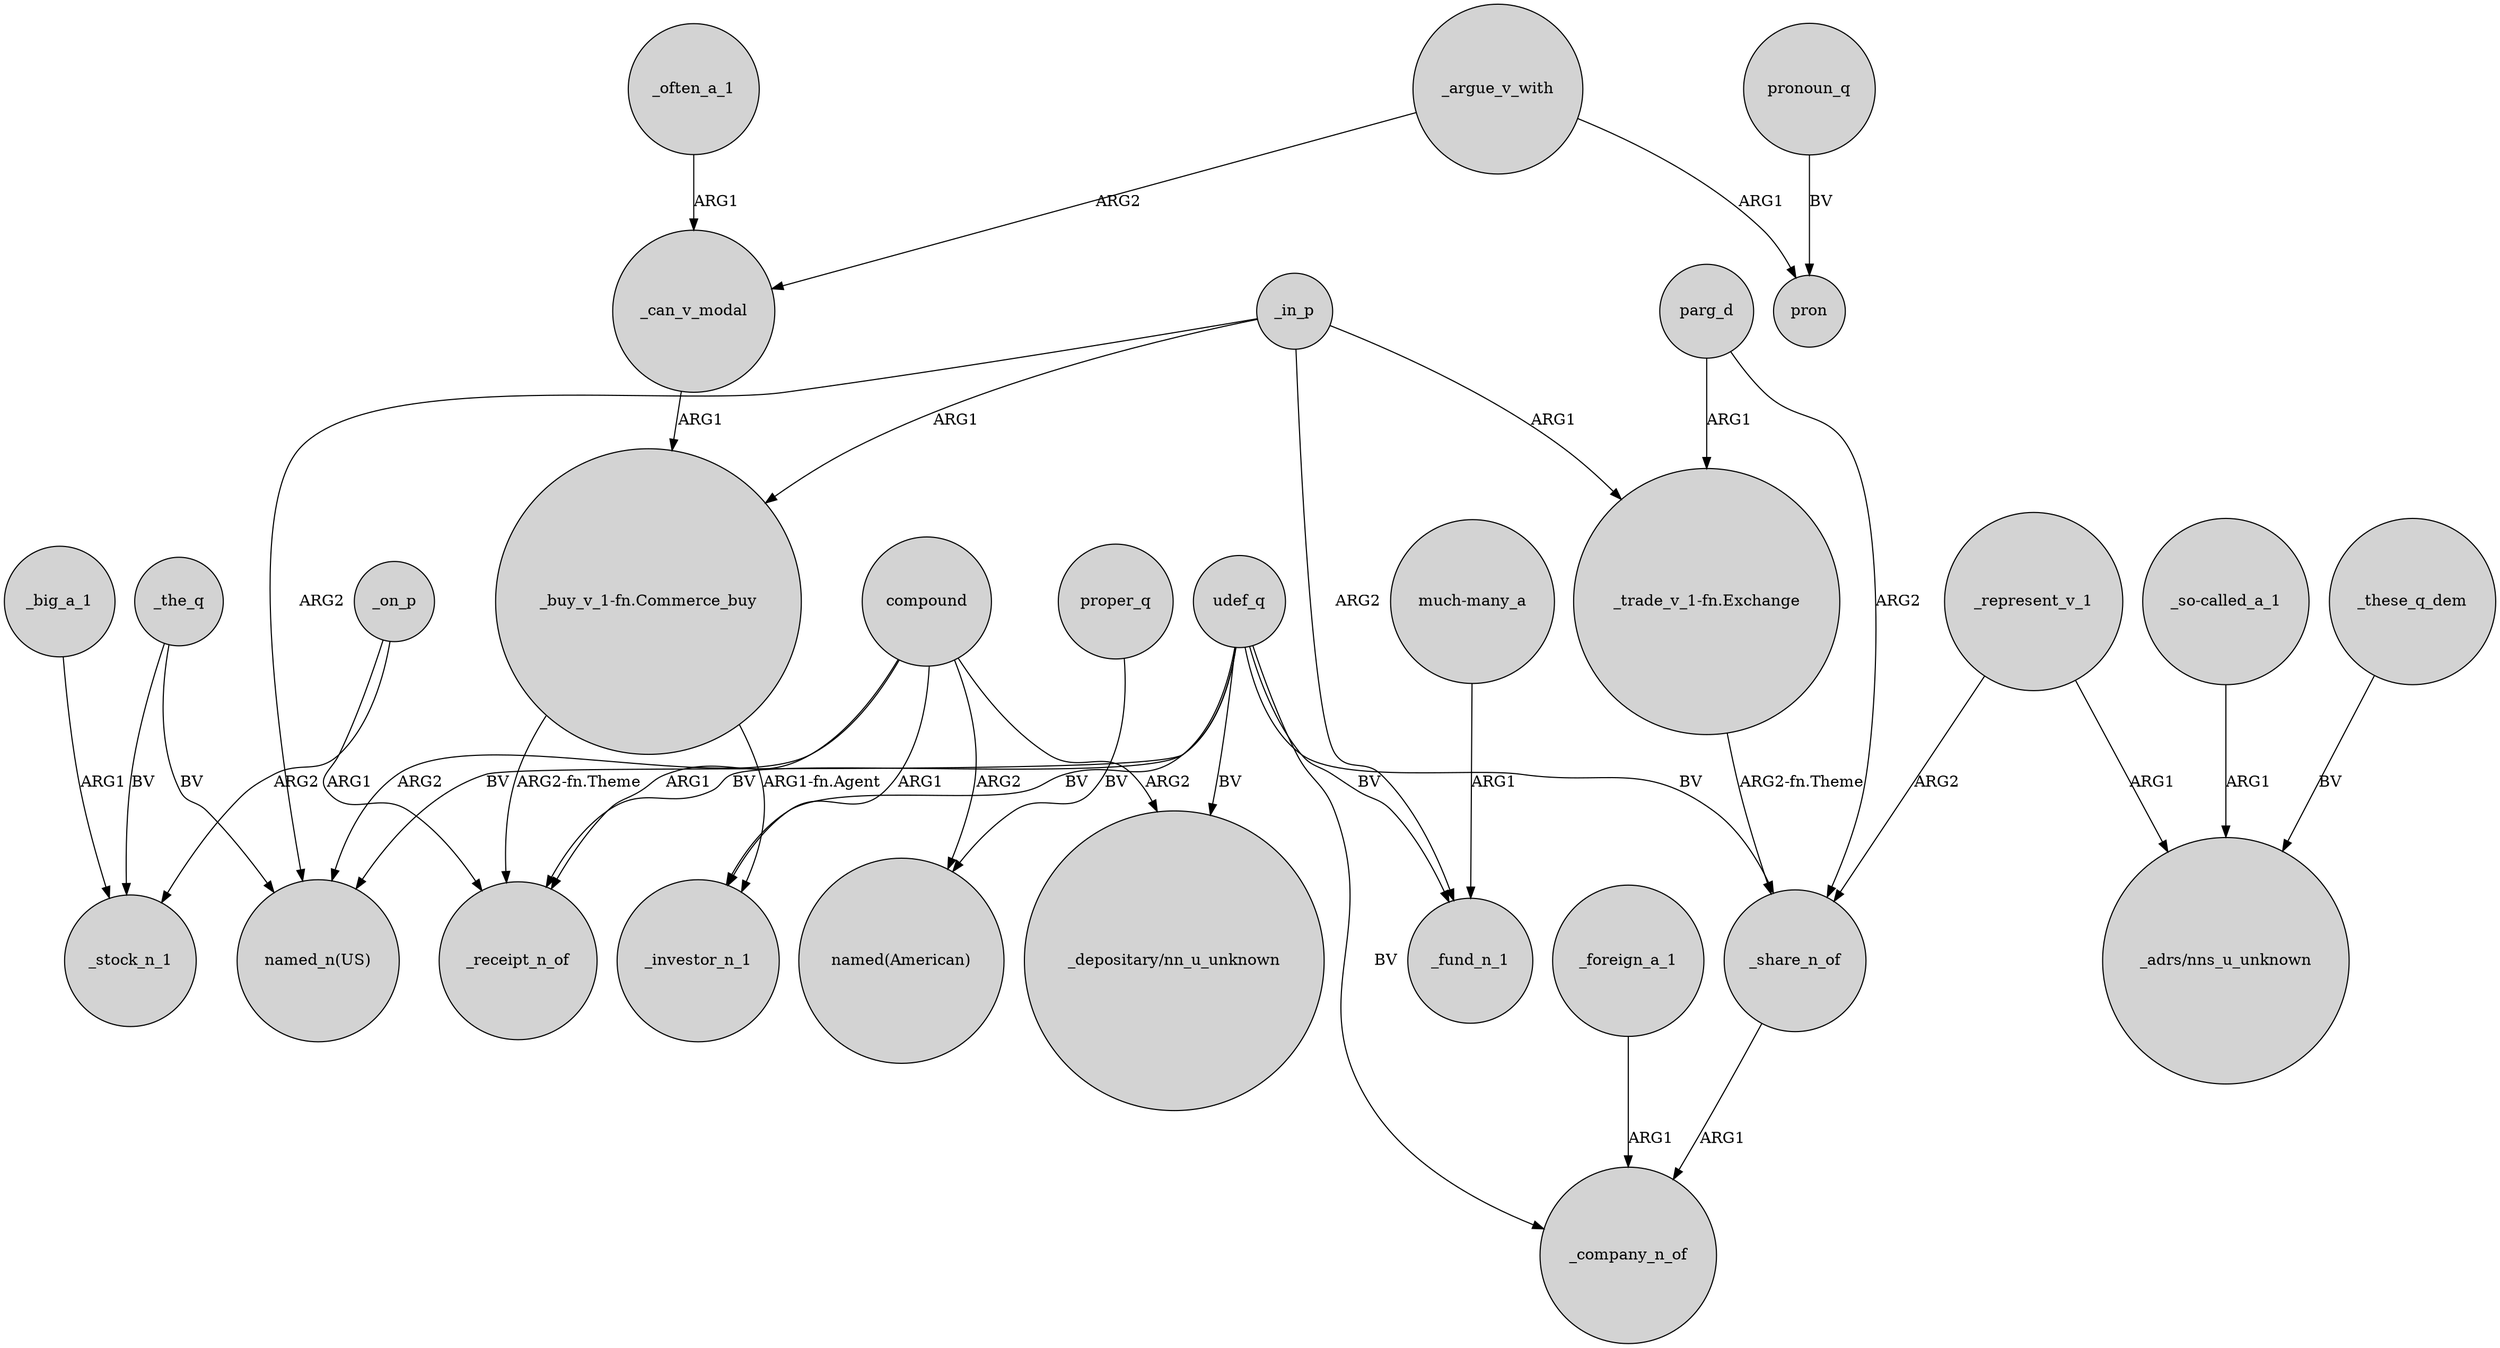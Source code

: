 digraph {
	node [shape=circle style=filled]
	_argue_v_with -> _can_v_modal [label=ARG2]
	udef_q -> "named_n(US)" [label=BV]
	_these_q_dem -> "_adrs/nns_u_unknown" [label=BV]
	_can_v_modal -> "_buy_v_1-fn.Commerce_buy" [label=ARG1]
	"_so-called_a_1" -> "_adrs/nns_u_unknown" [label=ARG1]
	parg_d -> _share_n_of [label=ARG2]
	udef_q -> _investor_n_1 [label=BV]
	udef_q -> _receipt_n_of [label=BV]
	proper_q -> "named(American)" [label=BV]
	parg_d -> "_trade_v_1-fn.Exchange" [label=ARG1]
	_the_q -> _stock_n_1 [label=BV]
	_often_a_1 -> _can_v_modal [label=ARG1]
	_in_p -> "_buy_v_1-fn.Commerce_buy" [label=ARG1]
	_represent_v_1 -> _share_n_of [label=ARG2]
	_represent_v_1 -> "_adrs/nns_u_unknown" [label=ARG1]
	_in_p -> "_trade_v_1-fn.Exchange" [label=ARG1]
	compound -> "_depositary/nn_u_unknown" [label=ARG2]
	udef_q -> "_depositary/nn_u_unknown" [label=BV]
	_in_p -> "named_n(US)" [label=ARG2]
	compound -> "named_n(US)" [label=ARG2]
	compound -> "named(American)" [label=ARG2]
	_the_q -> "named_n(US)" [label=BV]
	_on_p -> _receipt_n_of [label=ARG1]
	"_buy_v_1-fn.Commerce_buy" -> _receipt_n_of [label="ARG2-fn.Theme"]
	compound -> _receipt_n_of [label=ARG1]
	_argue_v_with -> pron [label=ARG1]
	pronoun_q -> pron [label=BV]
	_in_p -> _fund_n_1 [label=ARG2]
	"_buy_v_1-fn.Commerce_buy" -> _investor_n_1 [label="ARG1-fn.Agent"]
	_foreign_a_1 -> _company_n_of [label=ARG1]
	"much-many_a" -> _fund_n_1 [label=ARG1]
	_big_a_1 -> _stock_n_1 [label=ARG1]
	udef_q -> _fund_n_1 [label=BV]
	compound -> _investor_n_1 [label=ARG1]
	udef_q -> _share_n_of [label=BV]
	"_trade_v_1-fn.Exchange" -> _share_n_of [label="ARG2-fn.Theme"]
	udef_q -> _company_n_of [label=BV]
	_share_n_of -> _company_n_of [label=ARG1]
	_on_p -> _stock_n_1 [label=ARG2]
}
